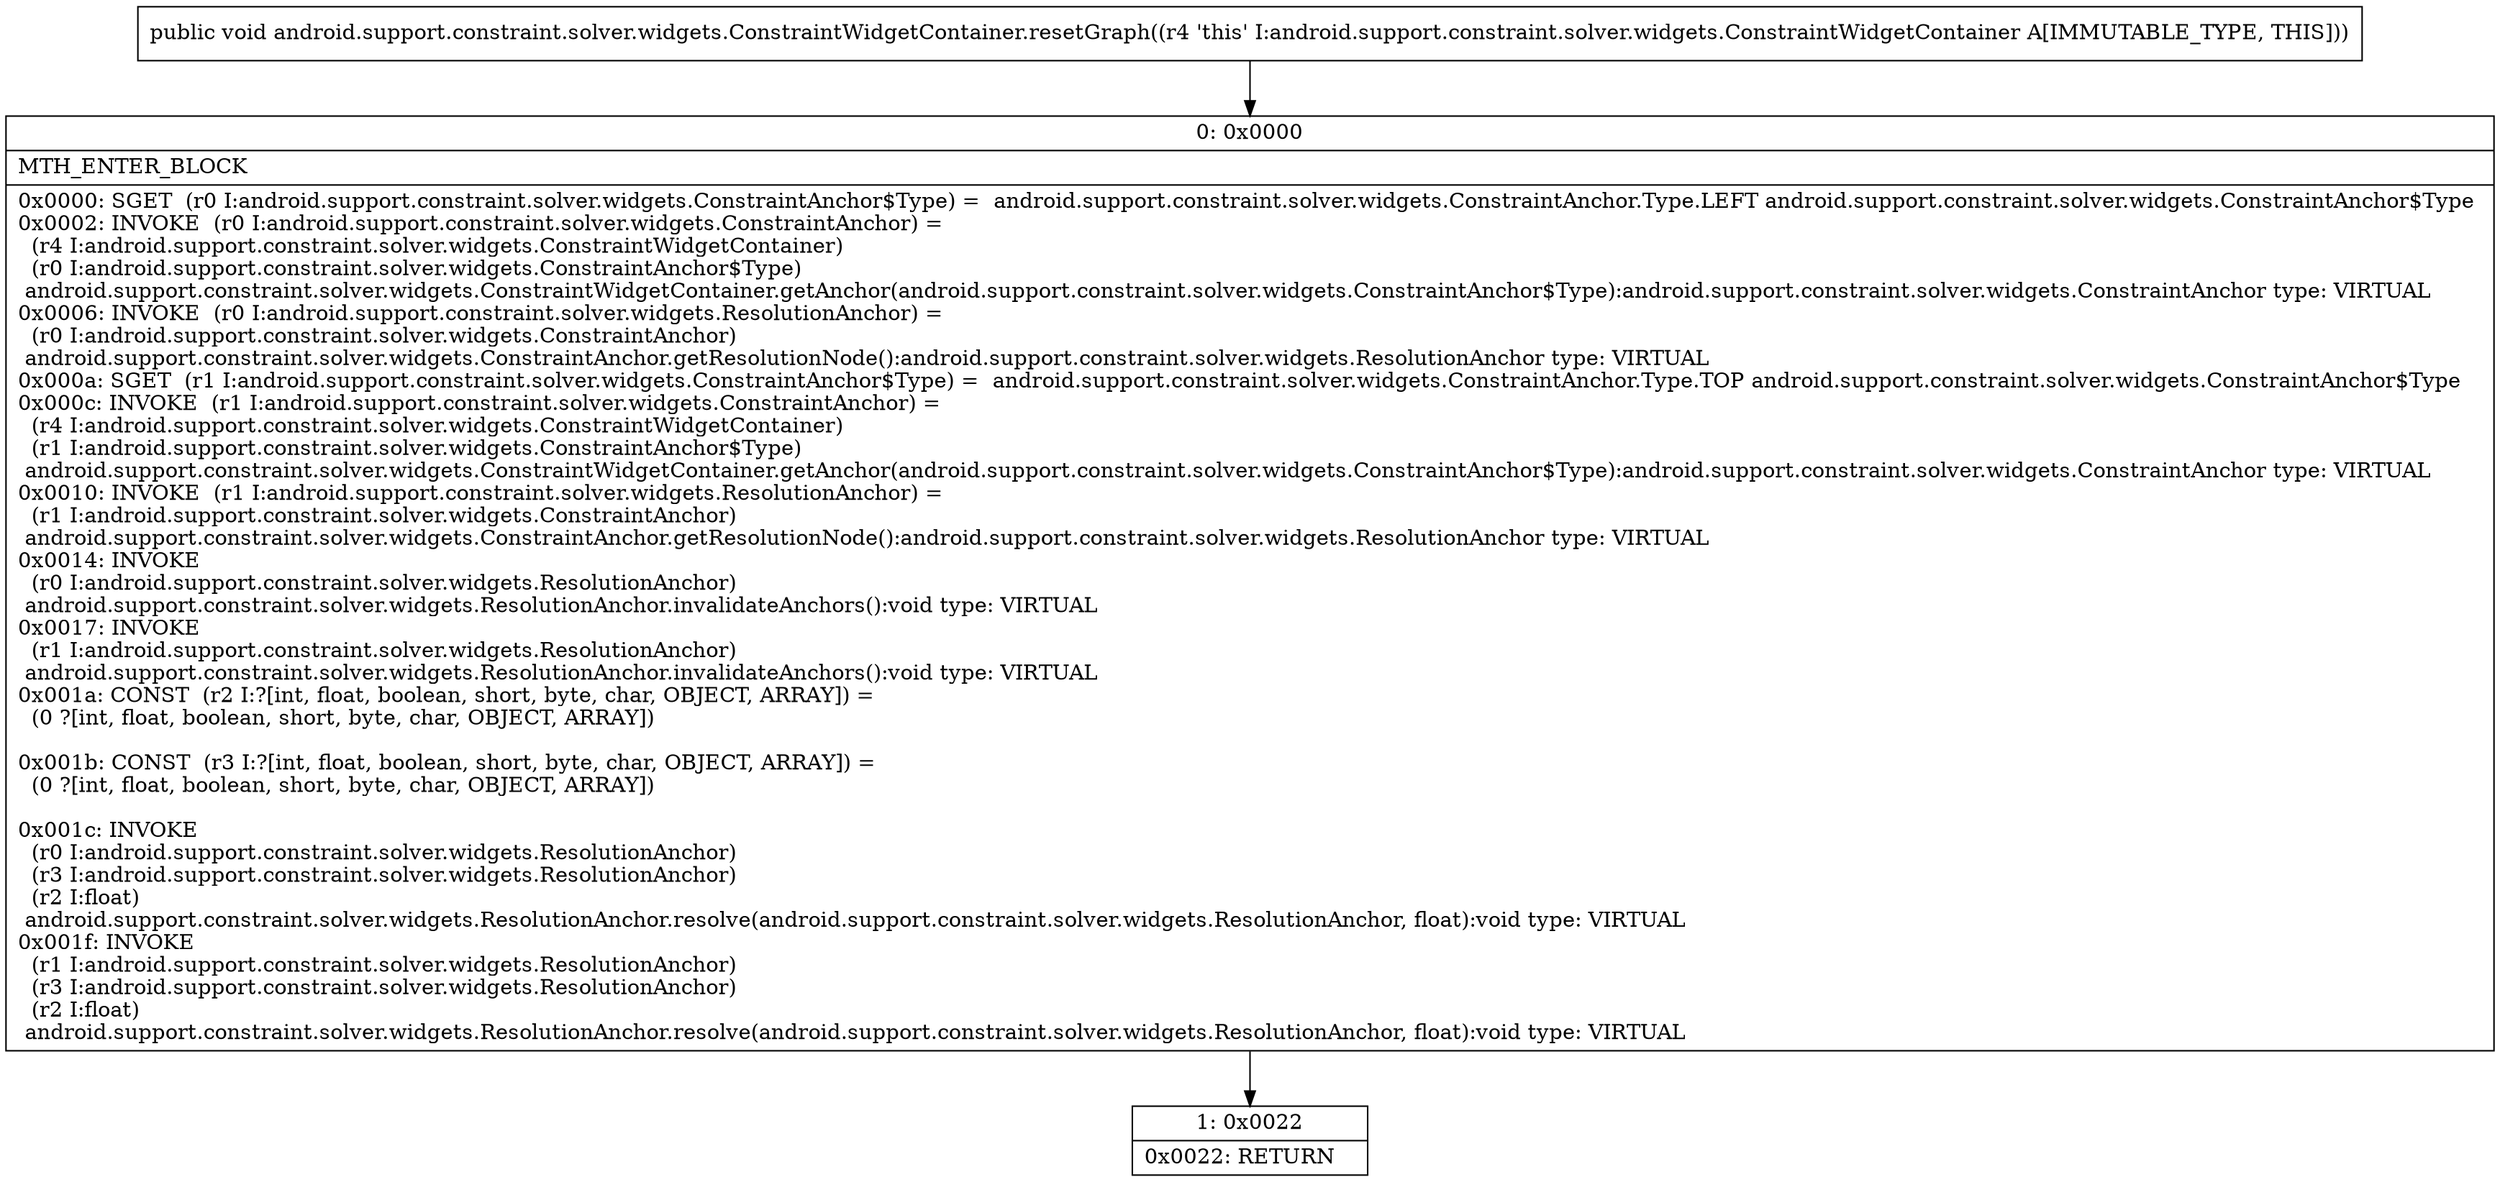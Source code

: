 digraph "CFG forandroid.support.constraint.solver.widgets.ConstraintWidgetContainer.resetGraph()V" {
Node_0 [shape=record,label="{0\:\ 0x0000|MTH_ENTER_BLOCK\l|0x0000: SGET  (r0 I:android.support.constraint.solver.widgets.ConstraintAnchor$Type) =  android.support.constraint.solver.widgets.ConstraintAnchor.Type.LEFT android.support.constraint.solver.widgets.ConstraintAnchor$Type \l0x0002: INVOKE  (r0 I:android.support.constraint.solver.widgets.ConstraintAnchor) = \l  (r4 I:android.support.constraint.solver.widgets.ConstraintWidgetContainer)\l  (r0 I:android.support.constraint.solver.widgets.ConstraintAnchor$Type)\l android.support.constraint.solver.widgets.ConstraintWidgetContainer.getAnchor(android.support.constraint.solver.widgets.ConstraintAnchor$Type):android.support.constraint.solver.widgets.ConstraintAnchor type: VIRTUAL \l0x0006: INVOKE  (r0 I:android.support.constraint.solver.widgets.ResolutionAnchor) = \l  (r0 I:android.support.constraint.solver.widgets.ConstraintAnchor)\l android.support.constraint.solver.widgets.ConstraintAnchor.getResolutionNode():android.support.constraint.solver.widgets.ResolutionAnchor type: VIRTUAL \l0x000a: SGET  (r1 I:android.support.constraint.solver.widgets.ConstraintAnchor$Type) =  android.support.constraint.solver.widgets.ConstraintAnchor.Type.TOP android.support.constraint.solver.widgets.ConstraintAnchor$Type \l0x000c: INVOKE  (r1 I:android.support.constraint.solver.widgets.ConstraintAnchor) = \l  (r4 I:android.support.constraint.solver.widgets.ConstraintWidgetContainer)\l  (r1 I:android.support.constraint.solver.widgets.ConstraintAnchor$Type)\l android.support.constraint.solver.widgets.ConstraintWidgetContainer.getAnchor(android.support.constraint.solver.widgets.ConstraintAnchor$Type):android.support.constraint.solver.widgets.ConstraintAnchor type: VIRTUAL \l0x0010: INVOKE  (r1 I:android.support.constraint.solver.widgets.ResolutionAnchor) = \l  (r1 I:android.support.constraint.solver.widgets.ConstraintAnchor)\l android.support.constraint.solver.widgets.ConstraintAnchor.getResolutionNode():android.support.constraint.solver.widgets.ResolutionAnchor type: VIRTUAL \l0x0014: INVOKE  \l  (r0 I:android.support.constraint.solver.widgets.ResolutionAnchor)\l android.support.constraint.solver.widgets.ResolutionAnchor.invalidateAnchors():void type: VIRTUAL \l0x0017: INVOKE  \l  (r1 I:android.support.constraint.solver.widgets.ResolutionAnchor)\l android.support.constraint.solver.widgets.ResolutionAnchor.invalidateAnchors():void type: VIRTUAL \l0x001a: CONST  (r2 I:?[int, float, boolean, short, byte, char, OBJECT, ARRAY]) = \l  (0 ?[int, float, boolean, short, byte, char, OBJECT, ARRAY])\l \l0x001b: CONST  (r3 I:?[int, float, boolean, short, byte, char, OBJECT, ARRAY]) = \l  (0 ?[int, float, boolean, short, byte, char, OBJECT, ARRAY])\l \l0x001c: INVOKE  \l  (r0 I:android.support.constraint.solver.widgets.ResolutionAnchor)\l  (r3 I:android.support.constraint.solver.widgets.ResolutionAnchor)\l  (r2 I:float)\l android.support.constraint.solver.widgets.ResolutionAnchor.resolve(android.support.constraint.solver.widgets.ResolutionAnchor, float):void type: VIRTUAL \l0x001f: INVOKE  \l  (r1 I:android.support.constraint.solver.widgets.ResolutionAnchor)\l  (r3 I:android.support.constraint.solver.widgets.ResolutionAnchor)\l  (r2 I:float)\l android.support.constraint.solver.widgets.ResolutionAnchor.resolve(android.support.constraint.solver.widgets.ResolutionAnchor, float):void type: VIRTUAL \l}"];
Node_1 [shape=record,label="{1\:\ 0x0022|0x0022: RETURN   \l}"];
MethodNode[shape=record,label="{public void android.support.constraint.solver.widgets.ConstraintWidgetContainer.resetGraph((r4 'this' I:android.support.constraint.solver.widgets.ConstraintWidgetContainer A[IMMUTABLE_TYPE, THIS])) }"];
MethodNode -> Node_0;
Node_0 -> Node_1;
}

